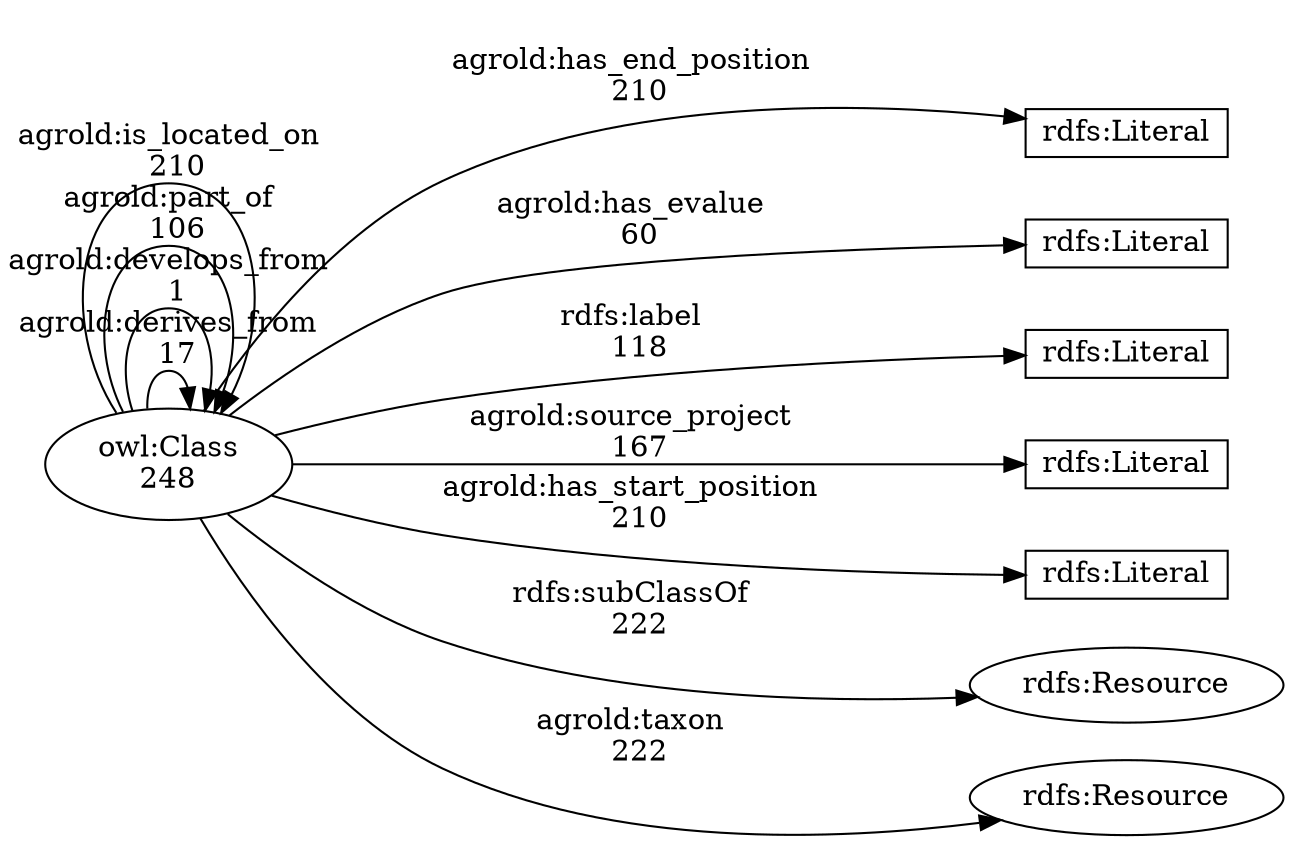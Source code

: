 digraph {
    ranksep=2;
    rankdir="LR";
    charset="utf-8";

    // Class relations with the numbers of edges
    "owl:Class" -> "owl:Class" [ label="agrold:derives_from\n  17"];
    "owl:Class" -> "owl:Class" [ label="agrold:develops_from\n  1"];
    "owl:Class" -> "owl:Class" [ label="agrold:part_of\n  106"];
    "owl:Class" -> "owl:Class" [ label="agrold:is_located_on\n  210"];
    "owl:Class" -> "rdfs:Literal1" [ label="agrold:has_end_position\n  210"];
    "owl:Class" -> "rdfs:Literal3" [ label="agrold:has_evalue\n  60"];
    "owl:Class" -> "rdfs:Literal4" [ label="rdfs:label\n  118"];
    "owl:Class" -> "rdfs:Literal5" [ label="agrold:source_project\n  167"];
    "owl:Class" -> "rdfs:Literal6" [ label="agrold:has_start_position\n  210"];
    "owl:Class" -> "rdfs:Resource2" [ label="rdfs:subClassOf\n  222"];
    "owl:Class" -> "rdfs:Resource7" [ label="agrold:taxon\n  222"];

    // The number of entities
    "owl:Class" [ label="owl:Class\n248" ] ;
    "rdfs:Literal1" [ label="rdfs:Literal", shape=box, height=0.3 ] ;
    "rdfs:Literal3" [ label="rdfs:Literal", shape=box, height=0.3 ] ;
    "rdfs:Literal4" [ label="rdfs:Literal", shape=box, height=0.3 ] ;
    "rdfs:Literal5" [ label="rdfs:Literal", shape=box, height=0.3 ] ;
    "rdfs:Literal6" [ label="rdfs:Literal", shape=box, height=0.3 ] ;
    "rdfs:Resource2" [ label="rdfs:Resource" ] ;
    "rdfs:Resource7" [ label="rdfs:Resource" ] ;

}
